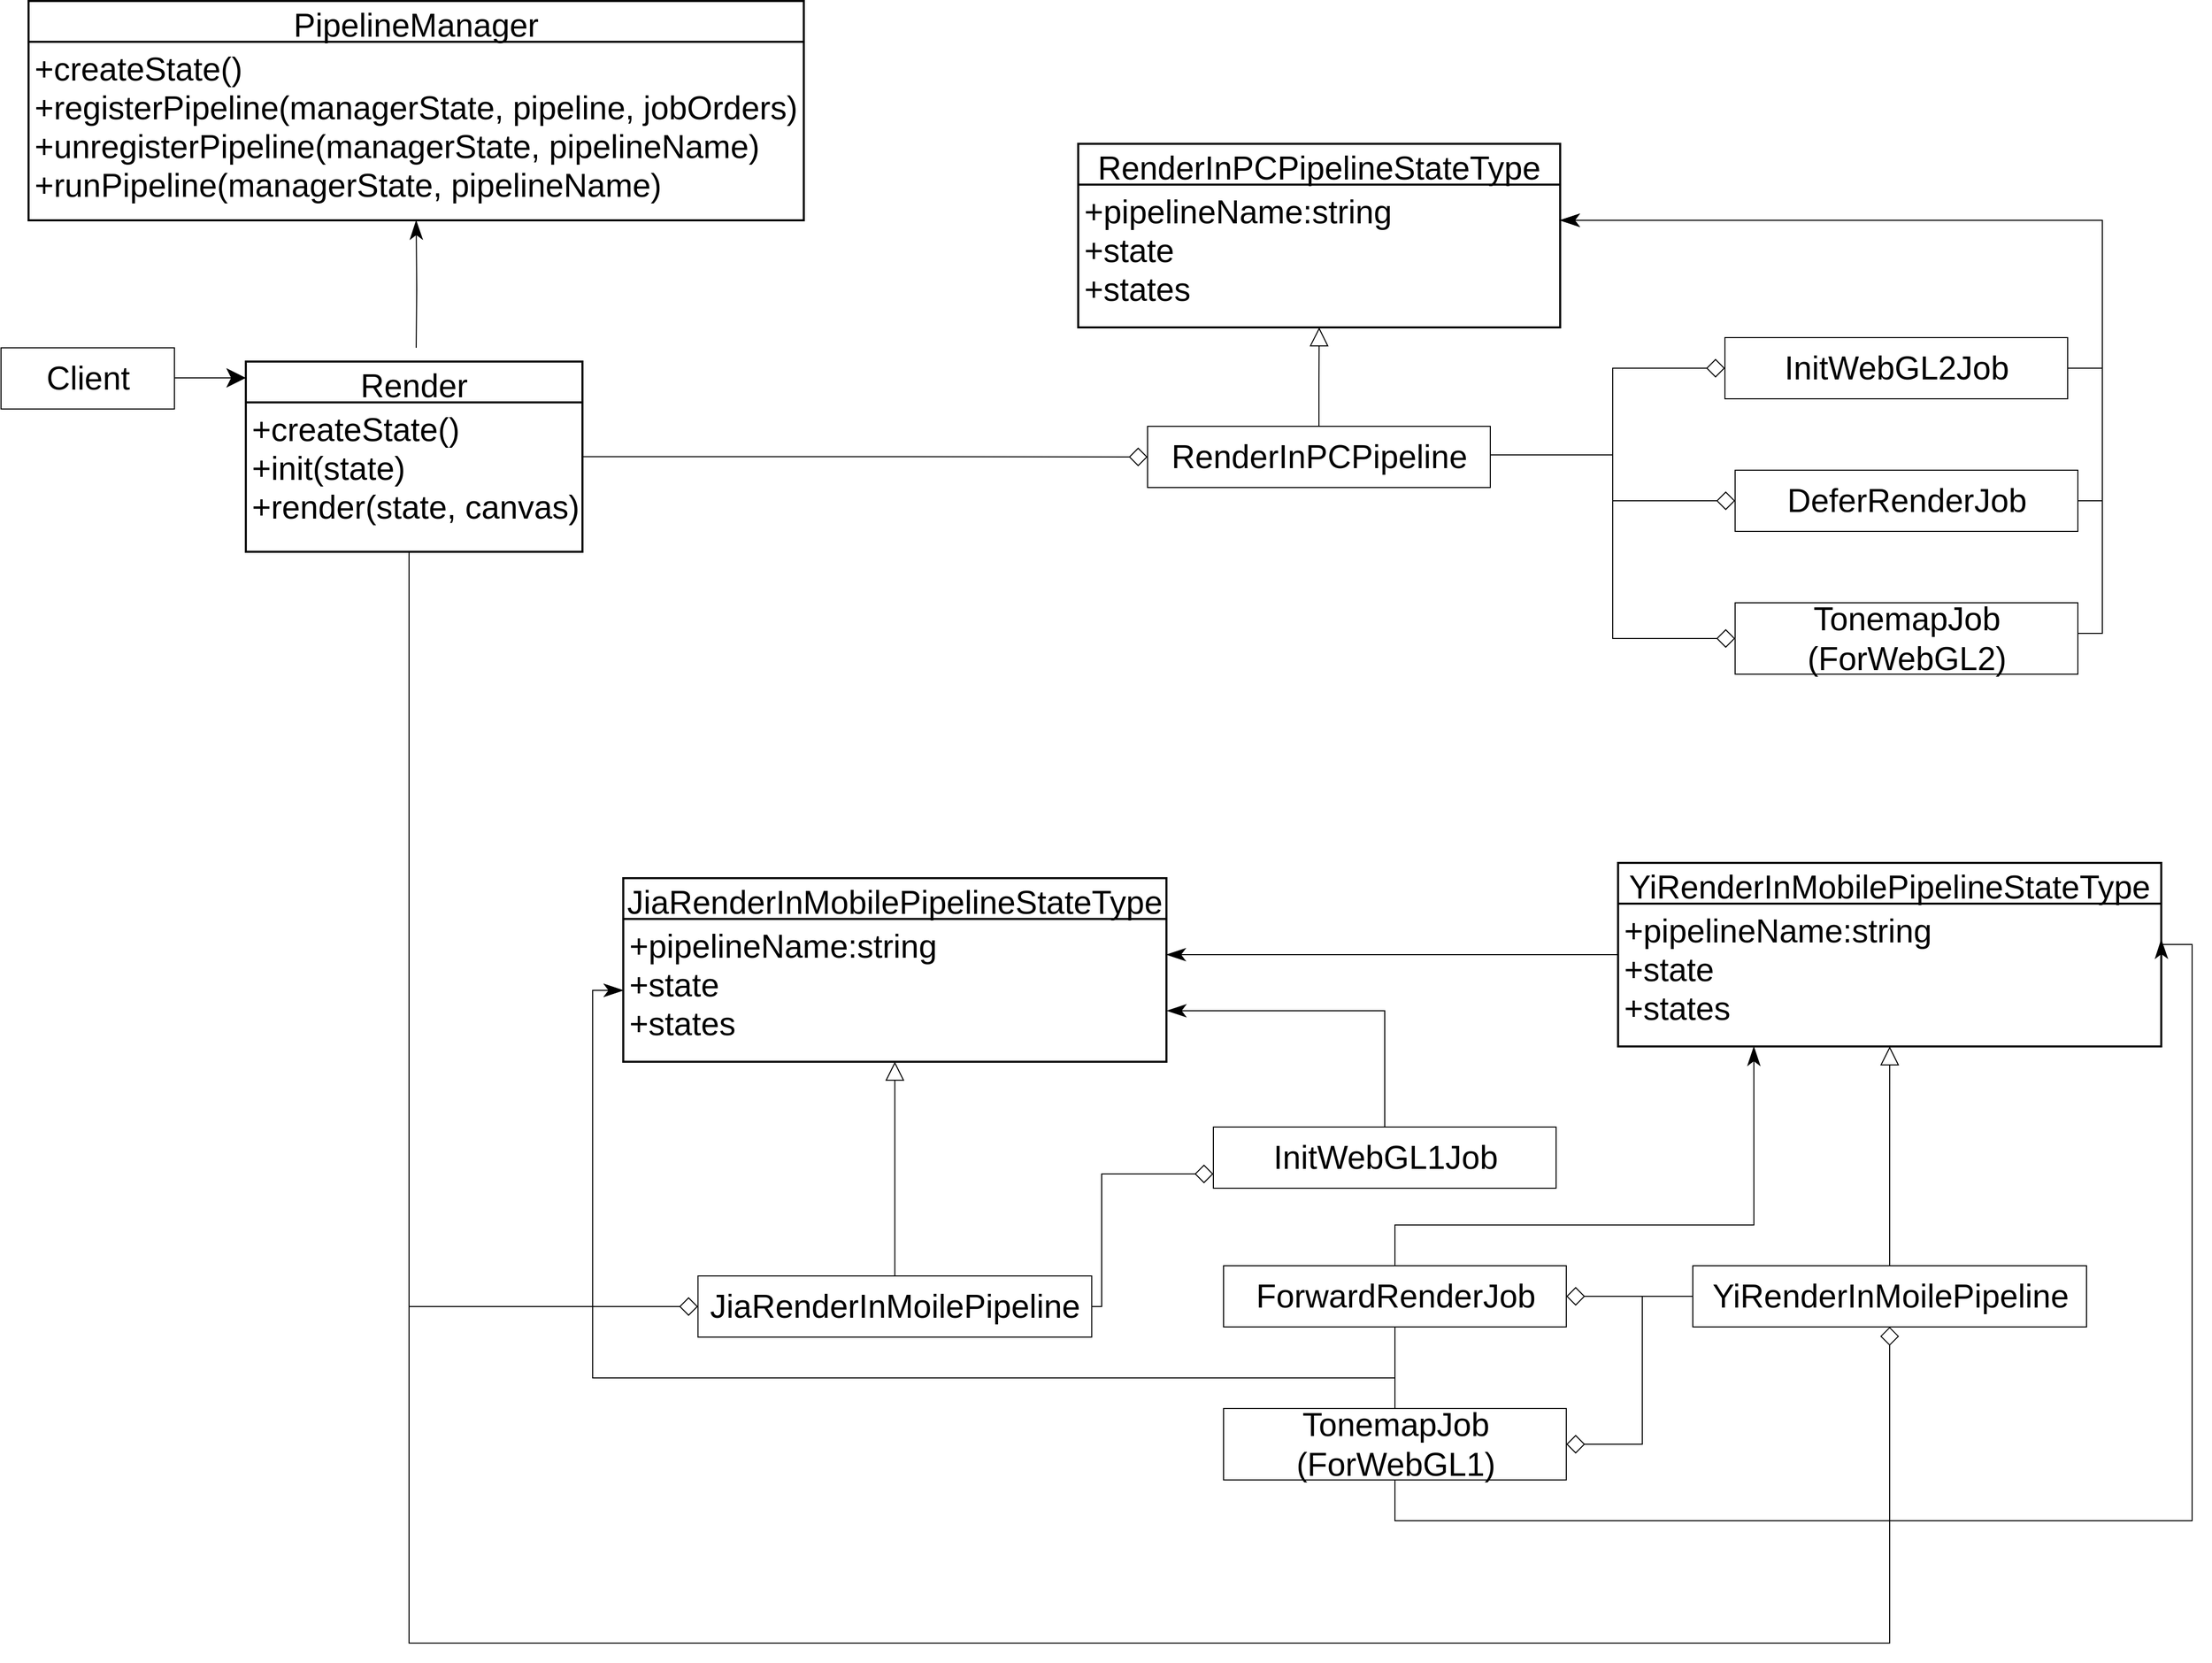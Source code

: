 <mxfile version="14.6.13" type="device"><diagram id="fjQVvlNmNs_deAdkQ_MN" name="第 1 页"><mxGraphModel dx="3039" dy="2873" grid="1" gridSize="10" guides="1" tooltips="1" connect="1" arrows="1" fold="1" page="1" pageScale="1" pageWidth="827" pageHeight="1169" math="0" shadow="0"><root><mxCell id="0"/><mxCell id="1" parent="0"/><mxCell id="AXR2ujIDxFGkD1EkSb9G-1" style="edgeStyle=orthogonalEdgeStyle;rounded=0;orthogonalLoop=1;jettySize=auto;html=1;endArrow=diamond;endFill=0;startSize=16;endSize=16;exitX=1;exitY=0.5;exitDx=0;exitDy=0;entryX=0;entryY=0.5;entryDx=0;entryDy=0;" edge="1" parent="1"><mxGeometry relative="1" as="geometry"><mxPoint x="1020" y="195.0" as="sourcePoint"/><mxPoint x="1250" y="110.0" as="targetPoint"/><Array as="points"><mxPoint x="1140" y="195"/><mxPoint x="1140" y="110"/></Array></mxGeometry></mxCell><mxCell id="AXR2ujIDxFGkD1EkSb9G-5" value="PipelineManager" style="swimlane;childLayout=stackLayout;horizontal=1;startSize=40;horizontalStack=0;rounded=0;fontSize=32;fontStyle=0;strokeWidth=2;resizeParent=0;resizeLast=1;shadow=0;dashed=0;align=center;" vertex="1" parent="1"><mxGeometry x="-413" y="-250" width="760" height="215" as="geometry"/></mxCell><mxCell id="AXR2ujIDxFGkD1EkSb9G-6" value="+createState()&#10;+registerPipeline(managerState, pipeline, jobOrders)&#10;+unregisterPipeline(managerState, pipelineName)&#10;+runPipeline(managerState, pipelineName)" style="align=left;strokeColor=none;fillColor=none;spacingLeft=4;fontSize=32;verticalAlign=top;resizable=0;rotatable=0;part=1;" vertex="1" parent="AXR2ujIDxFGkD1EkSb9G-5"><mxGeometry y="40" width="760" height="175" as="geometry"/></mxCell><mxCell id="AXR2ujIDxFGkD1EkSb9G-13" style="edgeStyle=orthogonalEdgeStyle;rounded=0;orthogonalLoop=1;jettySize=auto;html=1;entryX=0.5;entryY=1;entryDx=0;entryDy=0;fontSize=28;endArrow=block;endFill=0;startSize=16;endSize=16;exitX=0.5;exitY=0;exitDx=0;exitDy=0;" edge="1" parent="1" source="AXR2ujIDxFGkD1EkSb9G-37" target="AXR2ujIDxFGkD1EkSb9G-26"><mxGeometry relative="1" as="geometry"><mxPoint x="844" y="155" as="sourcePoint"/></mxGeometry></mxCell><mxCell id="AXR2ujIDxFGkD1EkSb9G-73" style="edgeStyle=orthogonalEdgeStyle;rounded=0;orthogonalLoop=1;jettySize=auto;html=1;entryX=0;entryY=0.5;entryDx=0;entryDy=0;endArrow=diamond;endFill=0;startSize=16;endSize=16;" edge="1" parent="1" source="AXR2ujIDxFGkD1EkSb9G-18" target="AXR2ujIDxFGkD1EkSb9G-37"><mxGeometry relative="1" as="geometry"/></mxCell><mxCell id="AXR2ujIDxFGkD1EkSb9G-18" value="Render" style="swimlane;childLayout=stackLayout;horizontal=1;startSize=40;horizontalStack=0;rounded=0;fontSize=32;fontStyle=0;strokeWidth=2;resizeParent=0;resizeLast=1;shadow=0;dashed=0;align=center;" vertex="1" parent="1"><mxGeometry x="-200" y="103.5" width="330" height="186.5" as="geometry"/></mxCell><mxCell id="AXR2ujIDxFGkD1EkSb9G-19" value="+createState()&#10;+init(state)&#10;+render(state, canvas)" style="align=left;strokeColor=none;fillColor=none;spacingLeft=4;fontSize=32;verticalAlign=top;resizable=0;rotatable=0;part=1;" vertex="1" parent="AXR2ujIDxFGkD1EkSb9G-18"><mxGeometry y="40" width="330" height="146.5" as="geometry"/></mxCell><mxCell id="AXR2ujIDxFGkD1EkSb9G-20" style="edgeStyle=orthogonalEdgeStyle;rounded=0;orthogonalLoop=1;jettySize=auto;html=1;fontSize=28;endArrow=classic;endFill=1;startSize=16;endSize=16;" edge="1" parent="1" source="AXR2ujIDxFGkD1EkSb9G-21"><mxGeometry relative="1" as="geometry"><mxPoint x="-200" y="119.5" as="targetPoint"/></mxGeometry></mxCell><mxCell id="AXR2ujIDxFGkD1EkSb9G-21" value="Client" style="html=1;fontSize=32;" vertex="1" parent="1"><mxGeometry x="-440" y="90.0" width="170" height="60" as="geometry"/></mxCell><mxCell id="AXR2ujIDxFGkD1EkSb9G-24" value="RenderInPCPipelineStateType" style="swimlane;childLayout=stackLayout;horizontal=1;startSize=40;horizontalStack=0;rounded=0;fontSize=32;fontStyle=0;strokeWidth=2;resizeParent=0;resizeLast=1;shadow=0;dashed=0;align=center;" vertex="1" parent="1"><mxGeometry x="616" y="-110" width="472.5" height="180" as="geometry"/></mxCell><mxCell id="AXR2ujIDxFGkD1EkSb9G-26" value="+pipelineName:string&#10;+state&#10;+states" style="align=left;strokeColor=none;fillColor=none;spacingLeft=4;fontSize=32;verticalAlign=top;resizable=0;rotatable=0;part=1;" vertex="1" parent="AXR2ujIDxFGkD1EkSb9G-24"><mxGeometry y="40" width="472.5" height="140" as="geometry"/></mxCell><mxCell id="AXR2ujIDxFGkD1EkSb9G-43" style="edgeStyle=orthogonalEdgeStyle;rounded=0;orthogonalLoop=1;jettySize=auto;html=1;entryX=0;entryY=0.5;entryDx=0;entryDy=0;endArrow=diamond;endFill=0;endSize=16;startSize=16;" edge="1" parent="1" source="AXR2ujIDxFGkD1EkSb9G-37" target="AXR2ujIDxFGkD1EkSb9G-39"><mxGeometry relative="1" as="geometry"><Array as="points"><mxPoint x="1140" y="195"/><mxPoint x="1140" y="240"/></Array></mxGeometry></mxCell><mxCell id="AXR2ujIDxFGkD1EkSb9G-44" style="edgeStyle=orthogonalEdgeStyle;rounded=0;orthogonalLoop=1;jettySize=auto;html=1;entryX=0;entryY=0.5;entryDx=0;entryDy=0;endArrow=diamond;endFill=0;startSize=16;endSize=16;" edge="1" parent="1" source="AXR2ujIDxFGkD1EkSb9G-37" target="AXR2ujIDxFGkD1EkSb9G-40"><mxGeometry relative="1" as="geometry"><Array as="points"><mxPoint x="1140" y="195"/><mxPoint x="1140" y="375"/></Array></mxGeometry></mxCell><mxCell id="AXR2ujIDxFGkD1EkSb9G-37" value="RenderInPCPipeline" style="html=1;fontSize=32;" vertex="1" parent="1"><mxGeometry x="684" y="167" width="336" height="60" as="geometry"/></mxCell><mxCell id="AXR2ujIDxFGkD1EkSb9G-45" style="edgeStyle=orthogonalEdgeStyle;rounded=0;orthogonalLoop=1;jettySize=auto;html=1;entryX=1;entryY=0.25;entryDx=0;entryDy=0;endArrow=classicThin;endFill=1;startSize=16;endSize=16;exitX=1;exitY=0.5;exitDx=0;exitDy=0;" edge="1" parent="1" source="AXR2ujIDxFGkD1EkSb9G-38" target="AXR2ujIDxFGkD1EkSb9G-26"><mxGeometry relative="1" as="geometry"><Array as="points"><mxPoint x="1620" y="110"/><mxPoint x="1620" y="-35"/></Array></mxGeometry></mxCell><mxCell id="AXR2ujIDxFGkD1EkSb9G-38" value="InitWebGL2Job" style="html=1;fontSize=32;" vertex="1" parent="1"><mxGeometry x="1250" y="80" width="336" height="60" as="geometry"/></mxCell><mxCell id="AXR2ujIDxFGkD1EkSb9G-46" style="edgeStyle=orthogonalEdgeStyle;rounded=0;orthogonalLoop=1;jettySize=auto;html=1;entryX=1;entryY=0.25;entryDx=0;entryDy=0;endArrow=classicThin;endFill=1;startSize=16;endSize=16;exitX=1;exitY=0.5;exitDx=0;exitDy=0;" edge="1" parent="1" source="AXR2ujIDxFGkD1EkSb9G-39" target="AXR2ujIDxFGkD1EkSb9G-26"><mxGeometry relative="1" as="geometry"><Array as="points"><mxPoint x="1620" y="240"/><mxPoint x="1620" y="-35"/></Array></mxGeometry></mxCell><mxCell id="AXR2ujIDxFGkD1EkSb9G-39" value="DeferRenderJob" style="html=1;fontSize=32;" vertex="1" parent="1"><mxGeometry x="1260" y="210" width="336" height="60" as="geometry"/></mxCell><mxCell id="AXR2ujIDxFGkD1EkSb9G-47" style="edgeStyle=orthogonalEdgeStyle;rounded=0;orthogonalLoop=1;jettySize=auto;html=1;entryX=1;entryY=0.25;entryDx=0;entryDy=0;endArrow=classicThin;endFill=1;startSize=16;endSize=16;exitX=1;exitY=0.5;exitDx=0;exitDy=0;" edge="1" parent="1" source="AXR2ujIDxFGkD1EkSb9G-40" target="AXR2ujIDxFGkD1EkSb9G-26"><mxGeometry relative="1" as="geometry"><Array as="points"><mxPoint x="1620" y="370"/><mxPoint x="1620" y="-35"/></Array></mxGeometry></mxCell><mxCell id="AXR2ujIDxFGkD1EkSb9G-40" value="TonemapJob&lt;br&gt;(ForWebGL2)" style="html=1;fontSize=32;" vertex="1" parent="1"><mxGeometry x="1260" y="340" width="336" height="70" as="geometry"/></mxCell><mxCell id="AXR2ujIDxFGkD1EkSb9G-41" value="JiaRenderInMobilePipelineStateType" style="swimlane;childLayout=stackLayout;horizontal=1;startSize=40;horizontalStack=0;rounded=0;fontSize=32;fontStyle=0;strokeWidth=2;resizeParent=0;resizeLast=1;shadow=0;dashed=0;align=center;" vertex="1" parent="1"><mxGeometry x="170" y="610" width="532.5" height="180" as="geometry"/></mxCell><mxCell id="AXR2ujIDxFGkD1EkSb9G-42" value="+pipelineName:string&#10;+state&#10;+states" style="align=left;strokeColor=none;fillColor=none;spacingLeft=4;fontSize=32;verticalAlign=top;resizable=0;rotatable=0;part=1;" vertex="1" parent="AXR2ujIDxFGkD1EkSb9G-41"><mxGeometry y="40" width="532.5" height="140" as="geometry"/></mxCell><mxCell id="AXR2ujIDxFGkD1EkSb9G-78" style="edgeStyle=orthogonalEdgeStyle;rounded=0;orthogonalLoop=1;jettySize=auto;html=1;entryX=1;entryY=0.25;entryDx=0;entryDy=0;endArrow=classicThin;endFill=1;startSize=16;endSize=16;" edge="1" parent="1" source="AXR2ujIDxFGkD1EkSb9G-50" target="AXR2ujIDxFGkD1EkSb9G-42"><mxGeometry relative="1" as="geometry"/></mxCell><mxCell id="AXR2ujIDxFGkD1EkSb9G-50" value="YiRenderInMobilePipelineStateType" style="swimlane;childLayout=stackLayout;horizontal=1;startSize=40;horizontalStack=0;rounded=0;fontSize=32;fontStyle=0;strokeWidth=2;resizeParent=0;resizeLast=1;shadow=0;dashed=0;align=center;" vertex="1" parent="1"><mxGeometry x="1145.25" y="595" width="532.5" height="180" as="geometry"/></mxCell><mxCell id="AXR2ujIDxFGkD1EkSb9G-51" value="+pipelineName:string&#10;+state&#10;+states" style="align=left;strokeColor=none;fillColor=none;spacingLeft=4;fontSize=32;verticalAlign=top;resizable=0;rotatable=0;part=1;" vertex="1" parent="AXR2ujIDxFGkD1EkSb9G-50"><mxGeometry y="40" width="532.5" height="140" as="geometry"/></mxCell><mxCell id="AXR2ujIDxFGkD1EkSb9G-52" style="edgeStyle=orthogonalEdgeStyle;rounded=0;orthogonalLoop=1;jettySize=auto;html=1;endArrow=diamond;endFill=0;startSize=16;endSize=16;exitX=1;exitY=0.5;exitDx=0;exitDy=0;entryX=0;entryY=0.5;entryDx=0;entryDy=0;" edge="1" parent="1" source="AXR2ujIDxFGkD1EkSb9G-55"><mxGeometry relative="1" as="geometry"><mxPoint x="518.5" y="985" as="sourcePoint"/><mxPoint x="748.5" y="900" as="targetPoint"/><Array as="points"><mxPoint x="639" y="1030"/><mxPoint x="639" y="900"/></Array></mxGeometry></mxCell><mxCell id="AXR2ujIDxFGkD1EkSb9G-63" style="edgeStyle=orthogonalEdgeStyle;rounded=0;orthogonalLoop=1;jettySize=auto;html=1;entryX=0.5;entryY=1;entryDx=0;entryDy=0;endArrow=block;endFill=0;startSize=16;endSize=16;" edge="1" parent="1" source="AXR2ujIDxFGkD1EkSb9G-55" target="AXR2ujIDxFGkD1EkSb9G-42"><mxGeometry relative="1" as="geometry"/></mxCell><mxCell id="AXR2ujIDxFGkD1EkSb9G-55" value="JiaRenderInMoilePipeline" style="html=1;fontSize=32;" vertex="1" parent="1"><mxGeometry x="243.25" y="1000" width="386" height="60" as="geometry"/></mxCell><mxCell id="AXR2ujIDxFGkD1EkSb9G-65" style="edgeStyle=orthogonalEdgeStyle;rounded=0;orthogonalLoop=1;jettySize=auto;html=1;endArrow=classicThin;endFill=1;startSize=16;endSize=16;exitX=0.5;exitY=0;exitDx=0;exitDy=0;" edge="1" parent="1" source="AXR2ujIDxFGkD1EkSb9G-56"><mxGeometry relative="1" as="geometry"><mxPoint x="703" y="740" as="targetPoint"/><Array as="points"><mxPoint x="917" y="740"/></Array></mxGeometry></mxCell><mxCell id="AXR2ujIDxFGkD1EkSb9G-56" value="InitWebGL1Job" style="html=1;fontSize=32;" vertex="1" parent="1"><mxGeometry x="748.5" y="854" width="336" height="60" as="geometry"/></mxCell><mxCell id="AXR2ujIDxFGkD1EkSb9G-66" style="edgeStyle=orthogonalEdgeStyle;rounded=0;orthogonalLoop=1;jettySize=auto;html=1;entryX=0.25;entryY=1;entryDx=0;entryDy=0;endArrow=classicThin;endFill=1;startSize=16;endSize=16;exitX=0.5;exitY=0;exitDx=0;exitDy=0;" edge="1" parent="1" source="AXR2ujIDxFGkD1EkSb9G-57" target="AXR2ujIDxFGkD1EkSb9G-51"><mxGeometry relative="1" as="geometry"><Array as="points"><mxPoint x="927" y="950"/><mxPoint x="1278" y="950"/></Array></mxGeometry></mxCell><mxCell id="AXR2ujIDxFGkD1EkSb9G-67" style="edgeStyle=orthogonalEdgeStyle;rounded=0;orthogonalLoop=1;jettySize=auto;html=1;entryX=0;entryY=0.5;entryDx=0;entryDy=0;endArrow=classicThin;endFill=1;startSize=16;endSize=16;" edge="1" parent="1" source="AXR2ujIDxFGkD1EkSb9G-57" target="AXR2ujIDxFGkD1EkSb9G-42"><mxGeometry relative="1" as="geometry"><Array as="points"><mxPoint x="926" y="1100"/><mxPoint x="140" y="1100"/><mxPoint x="140" y="720"/></Array></mxGeometry></mxCell><mxCell id="AXR2ujIDxFGkD1EkSb9G-57" value="ForwardRenderJob" style="html=1;fontSize=32;" vertex="1" parent="1"><mxGeometry x="758.5" y="990" width="336" height="60" as="geometry"/></mxCell><mxCell id="AXR2ujIDxFGkD1EkSb9G-61" style="edgeStyle=orthogonalEdgeStyle;rounded=0;orthogonalLoop=1;jettySize=auto;html=1;endArrow=diamond;endFill=0;startSize=16;endSize=16;exitX=0;exitY=0.5;exitDx=0;exitDy=0;entryX=1;entryY=0.5;entryDx=0;entryDy=0;" edge="1" parent="1" source="AXR2ujIDxFGkD1EkSb9G-59" target="AXR2ujIDxFGkD1EkSb9G-57"><mxGeometry relative="1" as="geometry"><Array as="points"><mxPoint x="1130" y="1020"/><mxPoint x="1130" y="1020"/></Array></mxGeometry></mxCell><mxCell id="AXR2ujIDxFGkD1EkSb9G-62" style="edgeStyle=orthogonalEdgeStyle;rounded=0;orthogonalLoop=1;jettySize=auto;html=1;entryX=1;entryY=0.5;entryDx=0;entryDy=0;endArrow=diamond;endFill=0;startSize=16;endSize=16;exitX=0;exitY=0.5;exitDx=0;exitDy=0;" edge="1" parent="1" source="AXR2ujIDxFGkD1EkSb9G-59" target="AXR2ujIDxFGkD1EkSb9G-60"><mxGeometry relative="1" as="geometry"><Array as="points"><mxPoint x="1169" y="1020"/><mxPoint x="1169" y="1165"/></Array></mxGeometry></mxCell><mxCell id="AXR2ujIDxFGkD1EkSb9G-64" style="edgeStyle=orthogonalEdgeStyle;rounded=0;orthogonalLoop=1;jettySize=auto;html=1;endArrow=block;endFill=0;startSize=16;endSize=16;" edge="1" parent="1" source="AXR2ujIDxFGkD1EkSb9G-59" target="AXR2ujIDxFGkD1EkSb9G-51"><mxGeometry relative="1" as="geometry"/></mxCell><mxCell id="AXR2ujIDxFGkD1EkSb9G-59" value="YiRenderInMoilePipeline" style="html=1;fontSize=32;" vertex="1" parent="1"><mxGeometry x="1218.5" y="990" width="386" height="60" as="geometry"/></mxCell><mxCell id="AXR2ujIDxFGkD1EkSb9G-68" style="edgeStyle=orthogonalEdgeStyle;rounded=0;orthogonalLoop=1;jettySize=auto;html=1;entryX=1;entryY=0.25;entryDx=0;entryDy=0;endArrow=classicThin;endFill=1;startSize=16;endSize=16;exitX=0.5;exitY=1;exitDx=0;exitDy=0;" edge="1" parent="1" source="AXR2ujIDxFGkD1EkSb9G-60" target="AXR2ujIDxFGkD1EkSb9G-51"><mxGeometry relative="1" as="geometry"><Array as="points"><mxPoint x="927" y="1240"/><mxPoint x="1708" y="1240"/><mxPoint x="1708" y="675"/></Array></mxGeometry></mxCell><mxCell id="AXR2ujIDxFGkD1EkSb9G-69" style="edgeStyle=orthogonalEdgeStyle;rounded=0;orthogonalLoop=1;jettySize=auto;html=1;entryX=0;entryY=0.5;entryDx=0;entryDy=0;endArrow=classicThin;endFill=1;startSize=16;endSize=16;exitX=0.5;exitY=0;exitDx=0;exitDy=0;" edge="1" parent="1" source="AXR2ujIDxFGkD1EkSb9G-60" target="AXR2ujIDxFGkD1EkSb9G-42"><mxGeometry relative="1" as="geometry"><Array as="points"><mxPoint x="927" y="1100"/><mxPoint x="140" y="1100"/><mxPoint x="140" y="720"/></Array></mxGeometry></mxCell><mxCell id="AXR2ujIDxFGkD1EkSb9G-60" value="TonemapJob&lt;br&gt;(ForWebGL1)" style="html=1;fontSize=32;" vertex="1" parent="1"><mxGeometry x="758.5" y="1130" width="336" height="70" as="geometry"/></mxCell><mxCell id="AXR2ujIDxFGkD1EkSb9G-74" style="edgeStyle=orthogonalEdgeStyle;rounded=0;orthogonalLoop=1;jettySize=auto;html=1;entryX=0;entryY=0.5;entryDx=0;entryDy=0;endArrow=diamond;endFill=0;startSize=16;endSize=16;" edge="1" parent="1" source="AXR2ujIDxFGkD1EkSb9G-19" target="AXR2ujIDxFGkD1EkSb9G-55"><mxGeometry relative="1" as="geometry"><Array as="points"><mxPoint x="-40" y="1030"/></Array></mxGeometry></mxCell><mxCell id="AXR2ujIDxFGkD1EkSb9G-75" style="edgeStyle=orthogonalEdgeStyle;rounded=0;orthogonalLoop=1;jettySize=auto;html=1;entryX=0.5;entryY=1;entryDx=0;entryDy=0;endArrow=diamond;endFill=0;startSize=16;endSize=16;" edge="1" parent="1" source="AXR2ujIDxFGkD1EkSb9G-19" target="AXR2ujIDxFGkD1EkSb9G-59"><mxGeometry relative="1" as="geometry"><Array as="points"><mxPoint x="-40" y="1360"/><mxPoint x="1412" y="1360"/></Array></mxGeometry></mxCell><mxCell id="AXR2ujIDxFGkD1EkSb9G-76" style="edgeStyle=orthogonalEdgeStyle;rounded=0;orthogonalLoop=1;jettySize=auto;html=1;endArrow=classicThin;endFill=1;startSize=16;endSize=16;" edge="1" parent="1" target="AXR2ujIDxFGkD1EkSb9G-6"><mxGeometry relative="1" as="geometry"><mxPoint x="-33" y="90" as="sourcePoint"/></mxGeometry></mxCell></root></mxGraphModel></diagram></mxfile>